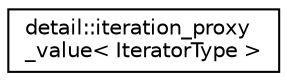 digraph "Graphical Class Hierarchy"
{
 // LATEX_PDF_SIZE
  edge [fontname="Helvetica",fontsize="10",labelfontname="Helvetica",labelfontsize="10"];
  node [fontname="Helvetica",fontsize="10",shape=record];
  rankdir="LR";
  Node0 [label="detail::iteration_proxy\l_value\< IteratorType \>",height=0.2,width=0.4,color="black", fillcolor="white", style="filled",URL="$classdetail_1_1iteration__proxy__value.html",tooltip=" "];
}
